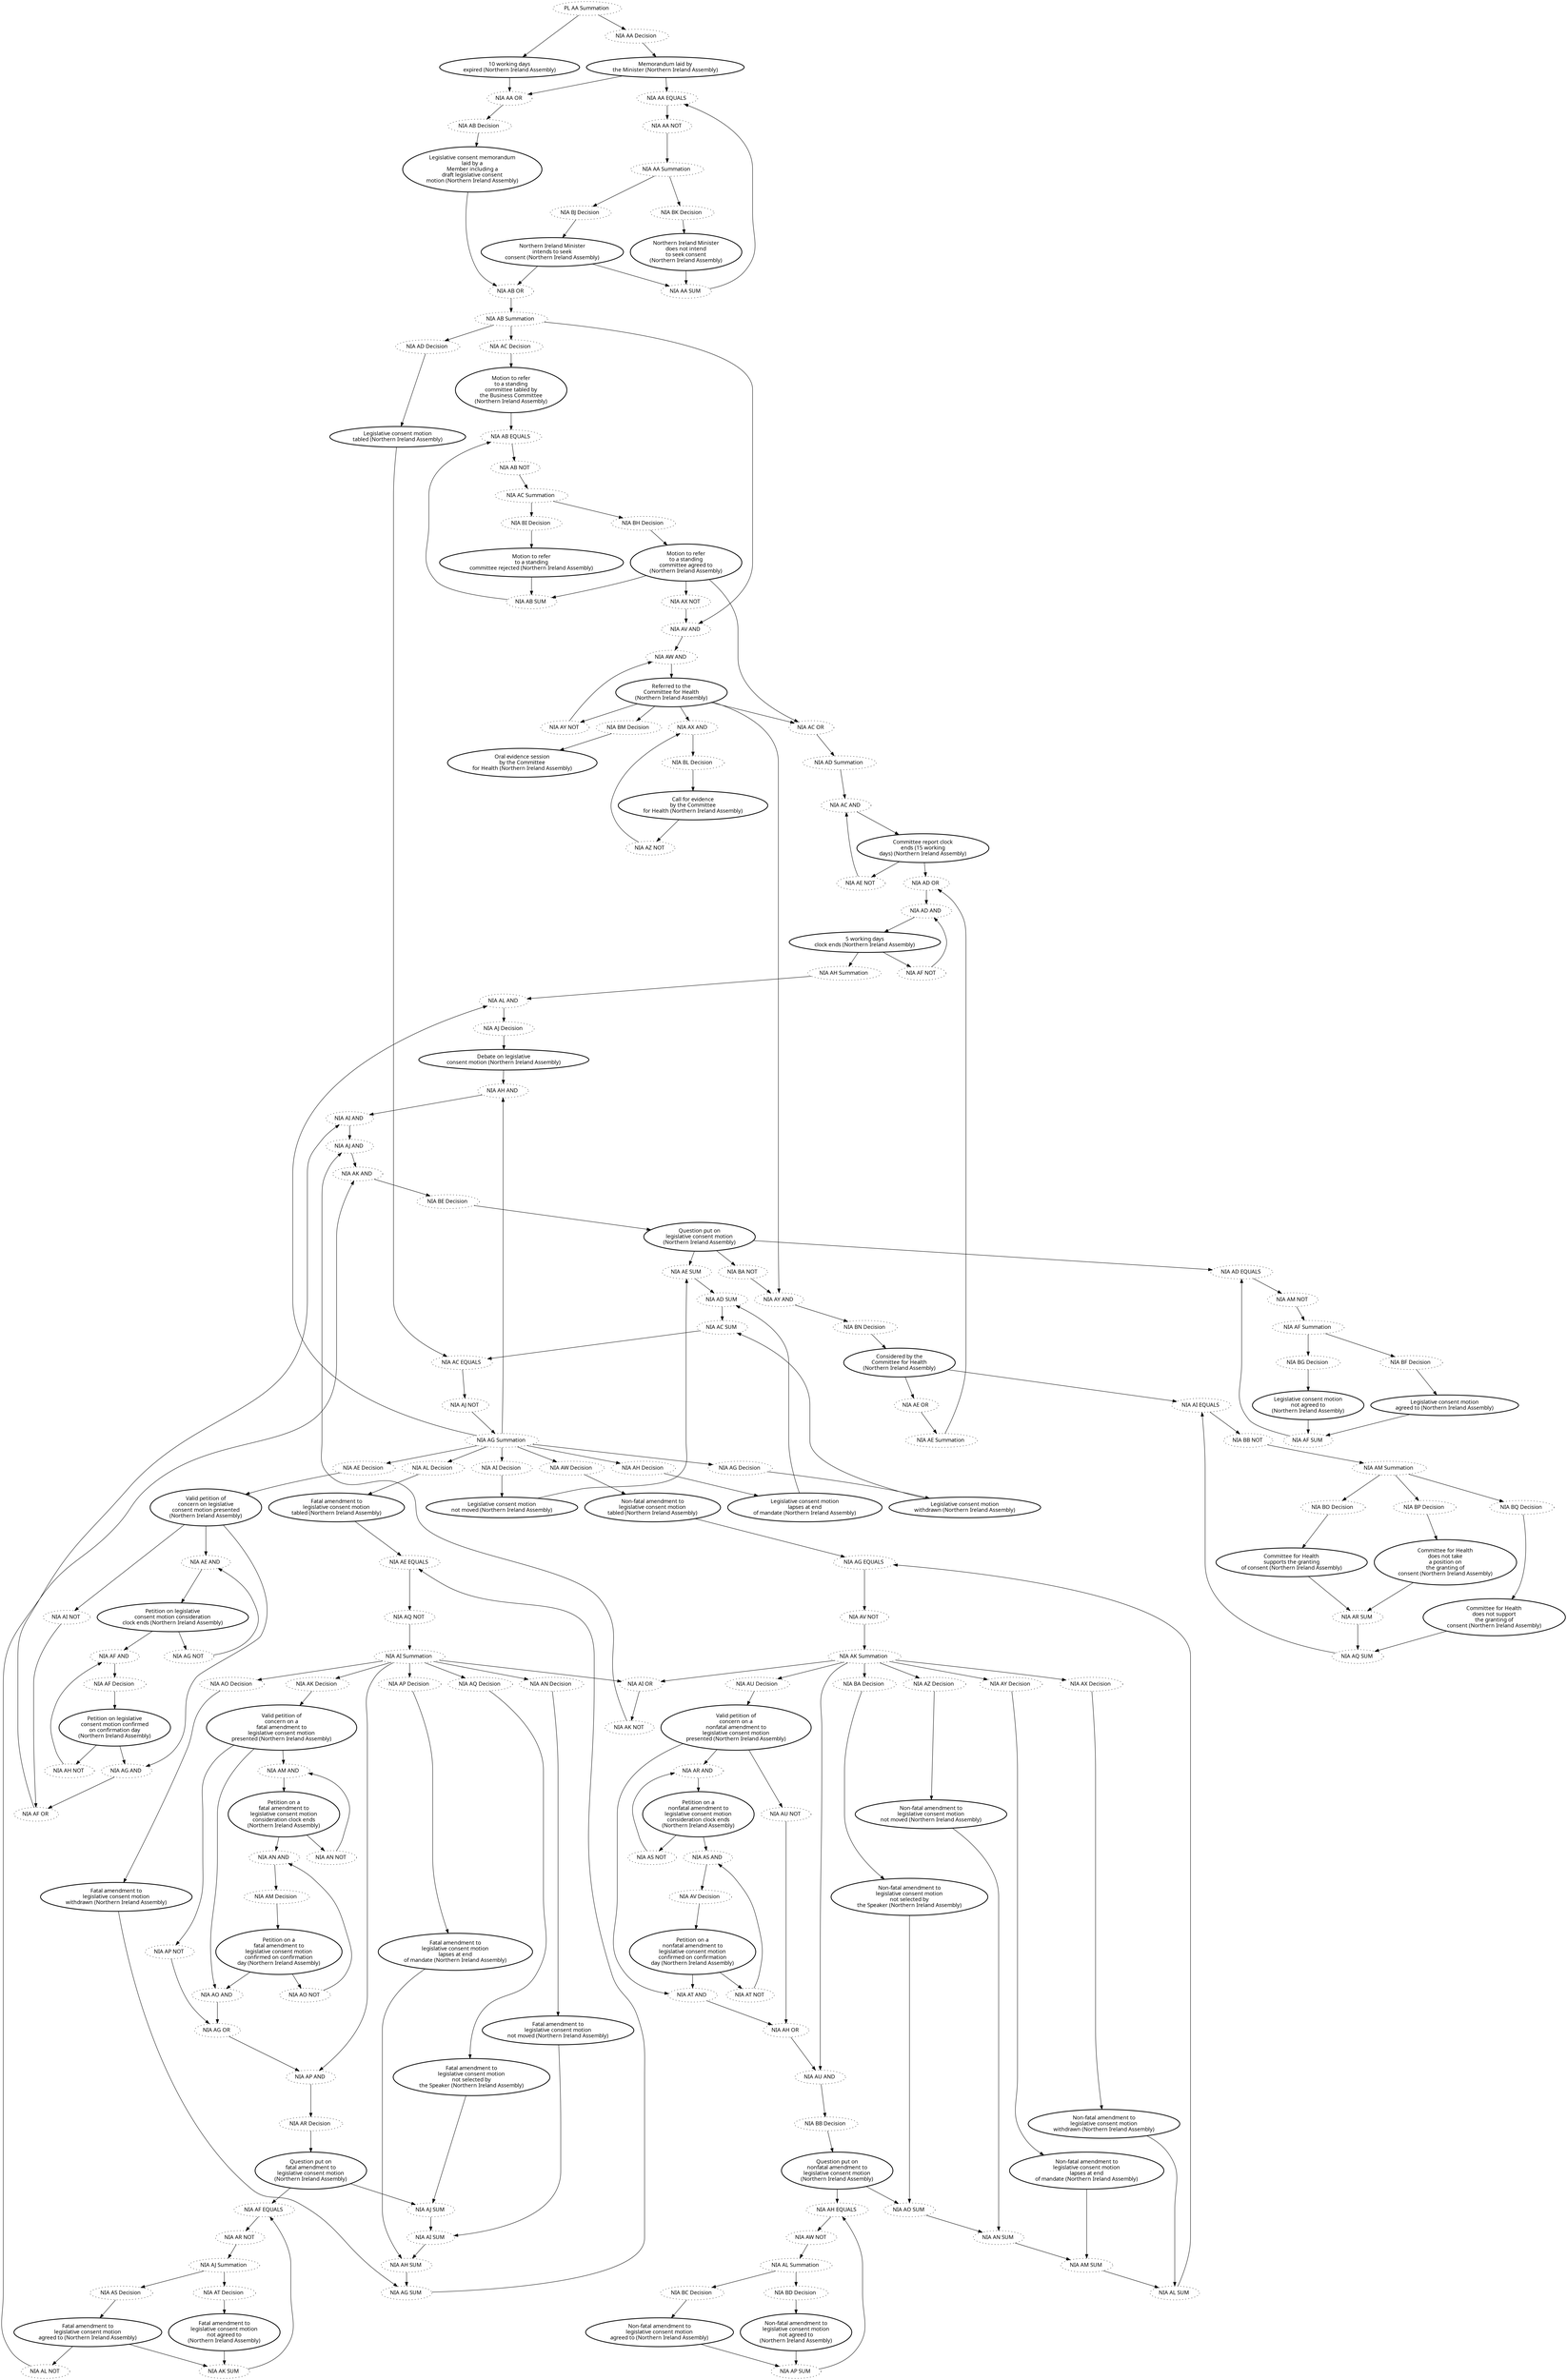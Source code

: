 digraph{graph[fontname="calibri"];node[fontname="calibri"];edge[fontname="calibri"];edge [style=solid, color=black];"1172"->"2605"[label=""];edge[style=solid, color=black];edge [style=solid, color=black];"1172"->"2726"[label=""];edge[style=solid, color=black];edge [style=solid, color=black];"2605"->"2670"[label=""];edge[style=solid, color=black];edge [style=solid, color=black];"2606"->"2670"[label=""];edge[style=solid, color=black];edge [style=solid, color=black];"2606"->"2718"[label=""];edge[style=solid, color=black];edge [style=solid, color=black];"2607"->"2671"[label=""];edge[style=solid, color=black];edge [style=solid, color=black];"2608"->"2702"[label=""];edge[style=solid, color=black];edge [style=solid, color=black];"2608"->"2671"[label=""];edge[style=solid, color=black];edge [style=solid, color=black];"2609"->"2702"[label=""];edge[style=solid, color=black];edge [style=solid, color=black];"2610"->"2719"[label=""];edge[style=solid, color=black];edge [style=solid, color=black];"2611"->"2703"[label=""];edge[style=solid, color=black];edge [style=solid, color=black];"2611"->"2672"[label=""];edge[style=solid, color=black];edge [style=solid, color=black];"2611"->"3861"[label=""];edge[style=solid, color=black];edge [style=solid, color=black];"2612"->"2703"[label=""];edge[style=solid, color=black];edge [style=solid, color=black];"2613"->"2672"[label=""];edge[style=solid, color=black];edge [style=solid, color=black];"2613"->"3862"[label=""];edge[style=solid, color=black];edge [style=solid, color=black];"2613"->"3868"[label=""];edge[style=solid, color=black];edge [style=solid, color=black];"2613"->"3856"[label=""];edge[style=solid, color=black];edge [style=solid, color=black];"2613"->"3869"[label=""];edge[style=solid, color=black];edge [style=solid, color=black];"2614"->"2683"[label=""];edge[style=solid, color=black];edge [style=solid, color=black];"2614"->"2673"[label=""];edge[style=solid, color=black];edge [style=solid, color=black];"2615"->"2684"[label=""];edge[style=solid, color=black];edge [style=solid, color=black];"2615"->"2766"[label=""];edge[style=solid, color=black];edge [style=solid, color=black];"2616"->"2720"[label=""];edge[style=solid, color=black];edge [style=solid, color=black];"2617"->"2653"[label=""];edge[style=solid, color=black];edge [style=solid, color=black];"2617"->"2655"[label=""];edge[style=solid, color=black];edge [style=solid, color=black];"2617"->"2687"[label=""];edge[style=solid, color=black];edge [style=solid, color=black];"2618"->"2654"[label=""];edge[style=solid, color=black];edge [style=solid, color=black];"2618"->"2685"[label=""];edge[style=solid, color=black];edge [style=solid, color=black];"2619"->"2686"[label=""];edge[style=solid, color=black];edge [style=solid, color=black];"2619"->"2655"[label=""];edge[style=solid, color=black];edge [style=solid, color=black];"2620"->"2704"[label=""];edge[style=solid, color=black];edge [style=solid, color=black];"2621"->"2705"[label=""];edge[style=solid, color=black];edge [style=solid, color=black];"2622"->"2706"[label=""];edge[style=solid, color=black];edge [style=solid, color=black];"2623"->"2706"[label=""];edge[style=solid, color=black];edge [style=solid, color=black];"2623"->"2721"[label=""];edge[style=solid, color=black];edge [style=solid, color=black];"2623"->"3864"[label=""];edge[style=solid, color=black];edge [style=solid, color=black];"2624"->"2707"[label=""];edge[style=solid, color=black];edge [style=solid, color=black];"2625"->"2707"[label=""];edge[style=solid, color=black];edge [style=solid, color=black];"2626"->"2656"[label=""];edge[style=solid, color=black];edge [style=solid, color=black];"2627"->"2661"[label=""];edge[style=solid, color=black];edge [style=solid, color=black];"2627"->"2663"[label=""];edge[style=solid, color=black];edge [style=solid, color=black];"2627"->"2694"[label=""];edge[style=solid, color=black];edge [style=solid, color=black];"2628"->"2692"[label=""];edge[style=solid, color=black];edge [style=solid, color=black];"2628"->"2662"[label=""];edge[style=solid, color=black];edge [style=solid, color=black];"2629"->"2693"[label=""];edge[style=solid, color=black];edge [style=solid, color=black];"2629"->"2663"[label=""];edge[style=solid, color=black];edge [style=solid, color=black];"2630"->"2723"[label=""];edge[style=solid, color=black];edge [style=solid, color=black];"2631"->"2708"[label=""];edge[style=solid, color=black];edge [style=solid, color=black];"2632"->"2709"[label=""];edge[style=solid, color=black];edge [style=solid, color=black];"2633"->"2710"[label=""];edge[style=solid, color=black];edge [style=solid, color=black];"2634"->"2711"[label=""];edge[style=solid, color=black];edge [style=solid, color=black];"2635"->"2711"[label=""];edge[style=solid, color=black];edge [style=solid, color=black];"2635"->"2722"[label=""];edge[style=solid, color=black];edge [style=solid, color=black];"2636"->"2690"[label=""];edge[style=solid, color=black];edge [style=solid, color=black];"2636"->"2712"[label=""];edge[style=solid, color=black];edge [style=solid, color=black];"2637"->"2712"[label=""];edge[style=solid, color=black];edge [style=solid, color=black];"2638"->"2666"[label=""];edge[style=solid, color=black];edge [style=solid, color=black];"2638"->"2668"[label=""];edge[style=solid, color=black];edge [style=solid, color=black];"2638"->"2699"[label=""];edge[style=solid, color=black];edge [style=solid, color=black];"2639"->"2697"[label=""];edge[style=solid, color=black];edge [style=solid, color=black];"2639"->"2667"[label=""];edge[style=solid, color=black];edge [style=solid, color=black];"2640"->"2698"[label=""];edge[style=solid, color=black];edge [style=solid, color=black];"2640"->"2668"[label=""];edge[style=solid, color=black];edge [style=solid, color=black];"2641"->"2724"[label=""];edge[style=solid, color=black];edge [style=solid, color=black];"2642"->"2713"[label=""];edge[style=solid, color=black];edge [style=solid, color=black];"2643"->"2714"[label=""];edge[style=solid, color=black];edge [style=solid, color=black];"2644"->"2715"[label=""];edge[style=solid, color=black];edge [style=solid, color=black];"2645"->"2716"[label=""];edge[style=solid, color=black];edge [style=solid, color=black];"2646"->"2716"[label=""];edge[style=solid, color=black];edge [style=solid, color=black];"2646"->"2725"[label=""];edge[style=solid, color=black];edge [style=solid, color=black];"2647"->"2717"[label=""];edge[style=solid, color=black];edge [style=solid, color=black];"2648"->"2717"[label=""];edge[style=solid, color=black];edge [style=solid, color=black];"2651"->"2614"[label=""];edge[style=solid, color=black];edge [style=solid, color=black];"2652"->"2615"[label=""];edge[style=solid, color=black];edge [style=solid, color=black];"2653"->"2618"[label=""];edge[style=solid, color=black];edge [style=solid, color=black];"2654"->"2731"[label=""];edge[style=solid, color=black];edge [style=solid, color=black];"2655"->"2675"[label=""];edge[style=solid, color=black];edge [style=solid, color=black];"2656"->"2657"[label=""];edge[style=solid, color=black];edge [style=solid, color=black];"2657"->"2658"[label=""];edge[style=solid, color=black];edge [style=solid, color=black];"2658"->"2659"[label=""];edge[style=solid, color=black];edge [style=solid, color=black];"2659"->"2756"[label=""];edge[style=solid, color=black];edge [style=solid, color=black];"2660"->"2735"[label=""];edge[style=solid, color=black];edge [style=solid, color=black];"2661"->"2628"[label=""];edge[style=solid, color=black];edge [style=solid, color=black];"2662"->"2738"[label=""];edge[style=solid, color=black];edge [style=solid, color=black];"2663"->"2676"[label=""];edge[style=solid, color=black];edge [style=solid, color=black];"2664"->"2743"[label=""];edge[style=solid, color=black];edge [style=solid, color=black];"2666"->"2639"[label=""];edge[style=solid, color=black];edge [style=solid, color=black];"2667"->"2747"[label=""];edge[style=solid, color=black];edge [style=solid, color=black];"2668"->"2677"[label=""];edge[style=solid, color=black];edge [style=solid, color=black];"2669"->"2753"[label=""];edge[style=solid, color=black];edge [style=solid, color=black];"2670"->"2727"[label=""];edge[style=solid, color=black];edge [style=solid, color=black];"2671"->"2760"[label=""];edge[style=solid, color=black];edge [style=solid, color=black];"2672"->"2762"[label=""];edge[style=solid, color=black];edge [style=solid, color=black];"2673"->"2652"[label=""];edge[style=solid, color=black];edge [style=solid, color=black];"2674"->"2763"[label=""];edge[style=solid, color=black];edge [style=solid, color=black];"2675"->"2657"[label=""];edge[style=solid, color=black];edge [style=solid, color=black];"2676"->"2664"[label=""];edge[style=solid, color=black];edge [style=solid, color=black];"2677"->"2669"[label=""];edge[style=solid, color=black];edge [style=solid, color=black];"2678"->"2689"[label=""];edge[style=solid, color=black];edge [style=solid, color=black];"2679"->"2759"[label=""];edge[style=solid, color=black];edge [style=solid, color=black];"2680"->"2761"[label=""];edge[style=solid, color=black];edge [style=solid, color=black];"2683"->"2651"[label=""];edge[style=solid, color=black];edge [style=solid, color=black];"2684"->"2652"[label=""];edge[style=solid, color=black];edge [style=solid, color=black];"2685"->"2653"[label=""];edge[style=solid, color=black];edge [style=solid, color=black];"2686"->"2654"[label=""];edge[style=solid, color=black];edge [style=solid, color=black];"2687"->"2675"[label=""];edge[style=solid, color=black];edge [style=solid, color=black];"2688"->"2765"[label=""];edge[style=solid, color=black];edge [style=solid, color=black];"2689"->"2658"[label=""];edge[style=solid, color=black];edge [style=solid, color=black];"2690"->"2659"[label=""];edge[style=solid, color=black];edge [style=solid, color=black];"2691"->"2764"[label=""];edge[style=solid, color=black];edge [style=solid, color=black];"2692"->"2661"[label=""];edge[style=solid, color=black];edge [style=solid, color=black];"2693"->"2662"[label=""];edge[style=solid, color=black];edge [style=solid, color=black];"2694"->"2676"[label=""];edge[style=solid, color=black];edge [style=solid, color=black];"2695"->"2767"[label=""];edge[style=solid, color=black];edge [style=solid, color=black];"2696"->"2768"[label=""];edge[style=solid, color=black];edge [style=solid, color=black];"2697"->"2666"[label=""];edge[style=solid, color=black];edge [style=solid, color=black];"2698"->"2667"[label=""];edge[style=solid, color=black];edge [style=solid, color=black];"2699"->"2677"[label=""];edge[style=solid, color=black];edge [style=solid, color=black];"2700"->"2769"[label=""];edge[style=solid, color=black];edge [style=solid, color=black];"2701"->"2775"[label=""];edge[style=solid, color=black];edge [style=solid, color=black];"2702"->"2718"[label=""];edge[style=solid, color=black];edge [style=solid, color=black];"2703"->"2719"[label=""];edge[style=solid, color=black];edge [style=solid, color=black];"2704"->"2720"[label=""];edge[style=solid, color=black];edge [style=solid, color=black];"2705"->"2704"[label=""];edge[style=solid, color=black];edge [style=solid, color=black];"2706"->"2705"[label=""];edge[style=solid, color=black];edge [style=solid, color=black];"2707"->"2721"[label=""];edge[style=solid, color=black];edge [style=solid, color=black];"2708"->"2723"[label=""];edge[style=solid, color=black];edge [style=solid, color=black];"2709"->"2708"[label=""];edge[style=solid, color=black];edge [style=solid, color=black];"2710"->"2709"[label=""];edge[style=solid, color=black];edge [style=solid, color=black];"2711"->"2710"[label=""];edge[style=solid, color=black];edge [style=solid, color=black];"2712"->"2722"[label=""];edge[style=solid, color=black];edge [style=solid, color=black];"2713"->"2724"[label=""];edge[style=solid, color=black];edge [style=solid, color=black];"2714"->"2713"[label=""];edge[style=solid, color=black];edge [style=solid, color=black];"2715"->"2714"[label=""];edge[style=solid, color=black];edge [style=solid, color=black];"2716"->"2715"[label=""];edge[style=solid, color=black];edge [style=solid, color=black];"2717"->"2725"[label=""];edge[style=solid, color=black];edge [style=solid, color=black];"2718"->"2679"[label=""];edge[style=solid, color=black];edge [style=solid, color=black];"2719"->"2680"[label=""];edge[style=solid, color=black];edge [style=solid, color=black];"2720"->"2688"[label=""];edge[style=solid, color=black];edge [style=solid, color=black];"2721"->"2691"[label=""];edge[style=solid, color=black];edge [style=solid, color=black];"2722"->"2696"[label=""];edge[style=solid, color=black];edge [style=solid, color=black];"2723"->"2695"[label=""];edge[style=solid, color=black];edge [style=solid, color=black];"2724"->"2700"[label=""];edge[style=solid, color=black];edge [style=solid, color=black];"2725"->"2701"[label=""];edge[style=solid, color=black];edge [style=solid, color=black];"2726"->"2606"[label=""];edge[style=solid, color=black];edge [style=solid, color=black];"2727"->"2607"[label=""];edge[style=solid, color=black];edge [style=solid, color=black];"2728"->"2610"[label=""];edge[style=solid, color=black];edge [style=solid, color=black];"2729"->"2616"[label=""];edge[style=solid, color=black];edge [style=solid, color=black];"2730"->"2617"[label=""];edge[style=solid, color=black];edge [style=solid, color=black];"2731"->"2619"[label=""];edge[style=solid, color=black];edge [style=solid, color=black];"2732"->"2620"[label=""];edge[style=solid, color=black];edge [style=solid, color=black];"2733"->"2621"[label=""];edge[style=solid, color=black];edge [style=solid, color=black];"2734"->"2622"[label=""];edge[style=solid, color=black];edge [style=solid, color=black];"2735"->"2626"[label=""];edge[style=solid, color=black];edge [style=solid, color=black];"2736"->"2627"[label=""];edge[style=solid, color=black];edge [style=solid, color=black];"2737"->"2630"[label=""];edge[style=solid, color=black];edge [style=solid, color=black];"2738"->"2629"[label=""];edge[style=solid, color=black];edge [style=solid, color=black];"2739"->"2633"[label=""];edge[style=solid, color=black];edge [style=solid, color=black];"2740"->"2631"[label=""];edge[style=solid, color=black];edge [style=solid, color=black];"2741"->"2632"[label=""];edge[style=solid, color=black];edge [style=solid, color=black];"2742"->"2634"[label=""];edge[style=solid, color=black];edge [style=solid, color=black];"2743"->"2635"[label=""];edge[style=solid, color=black];edge [style=solid, color=black];"2744"->"2636"[label=""];edge[style=solid, color=black];edge [style=solid, color=black];"2745"->"2637"[label=""];edge[style=solid, color=black];edge [style=solid, color=black];"2746"->"2638"[label=""];edge[style=solid, color=black];edge [style=solid, color=black];"2747"->"2640"[label=""];edge[style=solid, color=black];edge [style=solid, color=black];"2748"->"2641"[label=""];edge[style=solid, color=black];edge [style=solid, color=black];"2749"->"2642"[label=""];edge[style=solid, color=black];edge [style=solid, color=black];"2750"->"2643"[label=""];edge[style=solid, color=black];edge [style=solid, color=black];"2751"->"2644"[label=""];edge[style=solid, color=black];edge [style=solid, color=black];"2752"->"2645"[label=""];edge[style=solid, color=black];edge [style=solid, color=black];"2753"->"2646"[label=""];edge[style=solid, color=black];edge [style=solid, color=black];"2754"->"2647"[label=""];edge[style=solid, color=black];edge [style=solid, color=black];"2755"->"2648"[label=""];edge[style=solid, color=black];edge [style=solid, color=black];"2756"->"2623"[label=""];edge[style=solid, color=black];edge [style=solid, color=black];"2757"->"2624"[label=""];edge[style=solid, color=black];edge [style=solid, color=black];"2758"->"2625"[label=""];edge[style=solid, color=black];edge [style=solid, color=black];"2759"->"2773"[label=""];edge[style=solid, color=black];edge [style=solid, color=black];"2759"->"2774"[label=""];edge[style=solid, color=black];edge [style=solid, color=black];"2760"->"2728"[label=""];edge[style=solid, color=black];edge [style=solid, color=black];"2760"->"2729"[label=""];edge[style=solid, color=black];edge [style=solid, color=black];"2760"->"3866"[label=""];edge[style=solid, color=black];edge [style=solid, color=black];"2761"->"2771"[label=""];edge[style=solid, color=black];edge [style=solid, color=black];"2761"->"2772"[label=""];edge[style=solid, color=black];edge [style=solid, color=black];"2762"->"2651"[label=""];edge[style=solid, color=black];edge [style=solid, color=black];"2763"->"2673"[label=""];edge[style=solid, color=black];edge [style=solid, color=black];"2764"->"2757"[label=""];edge[style=solid, color=black];edge [style=solid, color=black];"2764"->"2758"[label=""];edge[style=solid, color=black];edge [style=solid, color=black];"2765"->"2730"[label=""];edge[style=solid, color=black];edge [style=solid, color=black];"2765"->"2732"[label=""];edge[style=solid, color=black];edge [style=solid, color=black];"2765"->"2733"[label=""];edge[style=solid, color=black];edge [style=solid, color=black];"2765"->"2734"[label=""];edge[style=solid, color=black];edge [style=solid, color=black];"2765"->"2656"[label=""];edge[style=solid, color=black];edge [style=solid, color=black];"2765"->"2660"[label=""];edge[style=solid, color=black];edge [style=solid, color=black];"2765"->"2737"[label=""];edge[style=solid, color=black];edge [style=solid, color=black];"2765"->"2748"[label=""];edge[style=solid, color=black];edge [style=solid, color=black];"2766"->"2660"[label=""];edge[style=solid, color=black];edge [style=solid, color=black];"2767"->"2678"[label=""];edge[style=solid, color=black];edge [style=solid, color=black];"2767"->"2736"[label=""];edge[style=solid, color=black];edge [style=solid, color=black];"2767"->"2739"[label=""];edge[style=solid, color=black];edge [style=solid, color=black];"2767"->"2740"[label=""];edge[style=solid, color=black];edge [style=solid, color=black];"2767"->"2741"[label=""];edge[style=solid, color=black];edge [style=solid, color=black];"2767"->"2742"[label=""];edge[style=solid, color=black];edge [style=solid, color=black];"2767"->"2664"[label=""];edge[style=solid, color=black];edge [style=solid, color=black];"2768"->"2745"[label=""];edge[style=solid, color=black];edge [style=solid, color=black];"2768"->"2744"[label=""];edge[style=solid, color=black];edge [style=solid, color=black];"2769"->"2678"[label=""];edge[style=solid, color=black];edge [style=solid, color=black];"2769"->"2746"[label=""];edge[style=solid, color=black];edge [style=solid, color=black];"2769"->"2752"[label=""];edge[style=solid, color=black];edge [style=solid, color=black];"2769"->"2749"[label=""];edge[style=solid, color=black];edge [style=solid, color=black];"2769"->"2750"[label=""];edge[style=solid, color=black];edge [style=solid, color=black];"2769"->"2751"[label=""];edge[style=solid, color=black];edge [style=solid, color=black];"2769"->"2669"[label=""];edge[style=solid, color=black];edge [style=solid, color=black];"2771"->"2611"[label=""];edge[style=solid, color=black];edge [style=solid, color=black];"2772"->"2612"[label=""];edge[style=solid, color=black];edge [style=solid, color=black];"2773"->"2608"[label=""];edge[style=solid, color=black];edge [style=solid, color=black];"2774"->"2609"[label=""];edge[style=solid, color=black];edge [style=solid, color=black];"2775"->"2754"[label=""];edge[style=solid, color=black];edge [style=solid, color=black];"2775"->"2755"[label=""];edge[style=solid, color=black];edge [style=solid, color=black];"3849"->"3863"[label=""];edge[style=solid, color=black];edge [style=solid, color=black];"3851"->"2674"[label=""];edge[style=solid, color=black];edge [style=solid, color=black];"3851"->"3872"[label=""];edge[style=solid, color=black];edge [style=solid, color=black];"3852"->"3871"[label=""];edge[style=solid, color=black];edge [style=solid, color=black];"3853"->"3871"[label=""];edge[style=solid, color=black];edge [style=solid, color=black];"3854"->"3870"[label=""];edge[style=solid, color=black];edge [style=solid, color=black];"3855"->"3849"[label=""];edge[style=solid, color=black];edge [style=solid, color=black];"3856"->"3850"[label=""];edge[style=solid, color=black];edge [style=solid, color=black];"3857"->"3851"[label=""];edge[style=solid, color=black];edge [style=solid, color=black];"3858"->"3852"[label=""];edge[style=solid, color=black];edge [style=solid, color=black];"3859"->"3853"[label=""];edge[style=solid, color=black];edge [style=solid, color=black];"3860"->"3854"[label=""];edge[style=solid, color=black];edge [style=solid, color=black];"3861"->"3866"[label=""];edge[style=solid, color=black];edge [style=solid, color=black];"3862"->"3867"[label=""];edge[style=solid, color=black];edge [style=solid, color=black];"3863"->"3868"[label=""];edge[style=solid, color=black];edge [style=solid, color=black];"3864"->"3869"[label=""];edge[style=solid, color=black];edge [style=solid, color=black];"3865"->"3873"[label=""];edge[style=solid, color=black];edge [style=solid, color=black];"3866"->"3867"[label=""];edge[style=solid, color=black];edge [style=solid, color=black];"3867"->"2613"[label=""];edge[style=solid, color=black];edge [style=solid, color=black];"3868"->"3855"[label=""];edge[style=solid, color=black];edge [style=solid, color=black];"3869"->"3857"[label=""];edge[style=solid, color=black];edge [style=solid, color=black];"3870"->"3872"[label=""];edge[style=solid, color=black];edge [style=solid, color=black];"3871"->"3870"[label=""];edge[style=solid, color=black];edge [style=solid, color=black];"3872"->"3865"[label=""];edge[style=solid, color=black];edge [style=solid, color=black];"3873"->"3858"[label=""];edge[style=solid, color=black];edge [style=solid, color=black];"3873"->"3859"[label=""];edge[style=solid, color=black];edge [style=solid, color=black];"3873"->"3860"[label=""];edge[style=solid, color=black];"1172" [label="PL AA Summation ", style=dotted];"2605" [label="10 working days\nexpired (Northern Ireland Assembly)", style=bold];"2606" [label="Memorandum laid by\nthe Minister (Northern Ireland Assembly)", style=bold];"2607" [label="Legislative consent memorandum\nlaid by a\nMember including a\ndraft legislative consent\nmotion (Northern Ireland Assembly)", style=bold];"2608" [label="Northern Ireland Minister\nintends to seek\nconsent (Northern Ireland Assembly)", style=bold];"2609" [label="Northern Ireland Minister\ndoes not intend\nto seek consent\n(Northern Ireland Assembly)", style=bold];"2610" [label="Motion to refer\nto a standing\ncommittee tabled by\nthe Business Committee\n(Northern Ireland Assembly)", style=bold];"2611" [label="Motion to refer\nto a standing\ncommittee agreed to\n(Northern Ireland Assembly)", style=bold];"2612" [label="Motion to refer\nto a standing\ncommittee rejected (Northern Ireland Assembly)", style=bold];"2613" [label="Referred to the\nCommittee for Health\n(Northern Ireland Assembly)", style=bold];"2614" [label="Committee report clock\nends (15 working\ndays) (Northern Ireland Assembly)", style=bold];"2615" [label="5 working days\nclock ends (Northern Ireland Assembly)", style=bold];"2616" [label="Legislative consent motion\ntabled (Northern Ireland Assembly)", style=bold];"2617" [label="Valid petition of\nconcern on legislative\nconsent motion presented\n(Northern Ireland Assembly)", style=bold];"2618" [label="Petition on legislative\nconsent motion consideration\nclock ends (Northern Ireland Assembly)", style=bold];"2619" [label="Petition on legislative\nconsent motion confirmed\non confirmation day\n(Northern Ireland Assembly)", style=bold];"2620" [label="Legislative consent motion\nwithdrawn (Northern Ireland Assembly)", style=bold];"2621" [label="Legislative consent motion\nlapses at end\nof mandate (Northern Ireland Assembly)", style=bold];"2622" [label="Legislative consent motion\nnot moved (Northern Ireland Assembly)", style=bold];"2623" [label="Question put on\nlegislative consent motion\n(Northern Ireland Assembly)", style=bold];"2624" [label="Legislative consent motion\nagreed to (Northern Ireland Assembly)", style=bold];"2625" [label="Legislative consent motion\nnot agreed to\n(Northern Ireland Assembly)", style=bold];"2626" [label="Debate on legislative\nconsent motion (Northern Ireland Assembly)", style=bold];"2627" [label="Valid petition of\nconcern on a\nfatal amendment to\nlegislative consent motion\npresented (Northern Ireland Assembly)", style=bold];"2628" [label="Petition on a\nfatal amendment to\nlegislative consent motion\nconsideration clock ends\n(Northern Ireland Assembly)", style=bold];"2629" [label="Petition on a\nfatal amendment to\nlegislative consent motion\nconfirmed on confirmation\nday (Northern Ireland Assembly)", style=bold];"2630" [label="Fatal amendment to\nlegislative consent motion\ntabled (Northern Ireland Assembly)", style=bold];"2631" [label="Fatal amendment to\nlegislative consent motion\nwithdrawn (Northern Ireland Assembly)", style=bold];"2632" [label="Fatal amendment to\nlegislative consent motion\nlapses at end\nof mandate (Northern Ireland Assembly)", style=bold];"2633" [label="Fatal amendment to\nlegislative consent motion\nnot moved (Northern Ireland Assembly)", style=bold];"2634" [label="Fatal amendment to\nlegislative consent motion\nnot selected by\nthe Speaker (Northern Ireland Assembly)", style=bold];"2635" [label="Question put on\nfatal amendment to\nlegislative consent motion\n(Northern Ireland Assembly)", style=bold];"2636" [label="Fatal amendment to\nlegislative consent motion\nagreed to (Northern Ireland Assembly)", style=bold];"2637" [label="Fatal amendment to\nlegislative consent motion\nnot agreed to\n(Northern Ireland Assembly)", style=bold];"2638" [label="Valid petition of\nconcern on a\nnonfatal amendment to\nlegislative consent motion\npresented (Northern Ireland Assembly)", style=bold];"2639" [label="Petition on a\nnonfatal amendment to\nlegislative consent motion\nconsideration clock ends\n(Northern Ireland Assembly)", style=bold];"2640" [label="Petition on a\nnonfatal amendment to\nlegislative consent motion\nconfirmed on confirmation\nday (Northern Ireland Assembly)", style=bold];"2641" [label="Non-fatal amendment to\nlegislative consent motion\ntabled (Northern Ireland Assembly)", style=bold];"2642" [label="Non-fatal amendment to\nlegislative consent motion\nwithdrawn (Northern Ireland Assembly)", style=bold];"2643" [label="Non-fatal amendment to\nlegislative consent motion\nlapses at end\nof mandate (Northern Ireland Assembly)", style=bold];"2644" [label="Non-fatal amendment to\nlegislative consent motion\nnot moved (Northern Ireland Assembly)", style=bold];"2645" [label="Non-fatal amendment to\nlegislative consent motion\nnot selected by\nthe Speaker (Northern Ireland Assembly)", style=bold];"2646" [label="Question put on\nnonfatal amendment to\nlegislative consent motion\n(Northern Ireland Assembly)", style=bold];"2647" [label="Non-fatal amendment to\nlegislative consent motion\nagreed to (Northern Ireland Assembly)", style=bold];"2648" [label="Non-fatal amendment to\nlegislative consent motion\nnot agreed to\n(Northern Ireland Assembly)", style=bold];"2651" [label="NIA AC AND ", style=dotted];"2652" [label="NIA AD AND ", style=dotted];"2653" [label="NIA AE AND ", style=dotted];"2654" [label="NIA AF AND ", style=dotted];"2655" [label="NIA AG AND ", style=dotted];"2656" [label="NIA AH AND ", style=dotted];"2657" [label="NIA AI AND ", style=dotted];"2658" [label="NIA AJ AND ", style=dotted];"2659" [label="NIA AK AND ", style=dotted];"2660" [label="NIA AL AND ", style=dotted];"2661" [label="NIA AM AND ", style=dotted];"2662" [label="NIA AN AND ", style=dotted];"2663" [label="NIA AO AND ", style=dotted];"2664" [label="NIA AP AND ", style=dotted];"2666" [label="NIA AR AND ", style=dotted];"2667" [label="NIA AS AND ", style=dotted];"2668" [label="NIA AT AND ", style=dotted];"2669" [label="NIA AU AND ", style=dotted];"2670" [label="NIA AA OR ", style=dotted];"2671" [label="NIA AB OR ", style=dotted];"2672" [label="NIA AC OR ", style=dotted];"2673" [label="NIA AD OR ", style=dotted];"2674" [label="NIA AE OR ", style=dotted];"2675" [label="NIA AF OR ", style=dotted];"2676" [label="NIA AG OR ", style=dotted];"2677" [label="NIA AH OR ", style=dotted];"2678" [label="NIA AI OR ", style=dotted];"2679" [label="NIA AA NOT ", style=dotted];"2680" [label="NIA AB NOT ", style=dotted];"2683" [label="NIA AE NOT ", style=dotted];"2684" [label="NIA AF NOT ", style=dotted];"2685" [label="NIA AG NOT ", style=dotted];"2686" [label="NIA AH NOT ", style=dotted];"2687" [label="NIA AI NOT ", style=dotted];"2688" [label="NIA AJ NOT ", style=dotted];"2689" [label="NIA AK NOT ", style=dotted];"2690" [label="NIA AL NOT ", style=dotted];"2691" [label="NIA AM NOT ", style=dotted];"2692" [label="NIA AN NOT ", style=dotted];"2693" [label="NIA AO NOT ", style=dotted];"2694" [label="NIA AP NOT ", style=dotted];"2695" [label="NIA AQ NOT ", style=dotted];"2696" [label="NIA AR NOT ", style=dotted];"2697" [label="NIA AS NOT ", style=dotted];"2698" [label="NIA AT NOT ", style=dotted];"2699" [label="NIA AU NOT ", style=dotted];"2700" [label="NIA AV NOT ", style=dotted];"2701" [label="NIA AW NOT ", style=dotted];"2702" [label="NIA AA SUM ", style=dotted];"2703" [label="NIA AB SUM ", style=dotted];"2704" [label="NIA AC SUM ", style=dotted];"2705" [label="NIA AD SUM ", style=dotted];"2706" [label="NIA AE SUM ", style=dotted];"2707" [label="NIA AF SUM ", style=dotted];"2708" [label="NIA AG SUM ", style=dotted];"2709" [label="NIA AH SUM ", style=dotted];"2710" [label="NIA AI SUM ", style=dotted];"2711" [label="NIA AJ SUM ", style=dotted];"2712" [label="NIA AK SUM ", style=dotted];"2713" [label="NIA AL SUM ", style=dotted];"2714" [label="NIA AM SUM ", style=dotted];"2715" [label="NIA AN SUM ", style=dotted];"2716" [label="NIA AO SUM ", style=dotted];"2717" [label="NIA AP SUM ", style=dotted];"2718" [label="NIA AA EQUALS ", style=dotted];"2719" [label="NIA AB EQUALS ", style=dotted];"2720" [label="NIA AC EQUALS ", style=dotted];"2721" [label="NIA AD EQUALS ", style=dotted];"2722" [label="NIA AF EQUALS ", style=dotted];"2723" [label="NIA AE EQUALS ", style=dotted];"2724" [label="NIA AG EQUALS ", style=dotted];"2725" [label="NIA AH EQUALS ", style=dotted];"2726" [label="NIA AA Decision ", style=dotted];"2727" [label="NIA AB Decision ", style=dotted];"2728" [label="NIA AC Decision ", style=dotted];"2729" [label="NIA AD Decision ", style=dotted];"2730" [label="NIA AE Decision ", style=dotted];"2731" [label="NIA AF Decision ", style=dotted];"2732" [label="NIA AG Decision ", style=dotted];"2733" [label="NIA AH Decision ", style=dotted];"2734" [label="NIA AI Decision ", style=dotted];"2735" [label="NIA AJ Decision ", style=dotted];"2736" [label="NIA AK Decision ", style=dotted];"2737" [label="NIA AL Decision ", style=dotted];"2738" [label="NIA AM Decision ", style=dotted];"2739" [label="NIA AN Decision ", style=dotted];"2740" [label="NIA AO Decision ", style=dotted];"2741" [label="NIA AP Decision ", style=dotted];"2742" [label="NIA AQ Decision ", style=dotted];"2743" [label="NIA AR Decision ", style=dotted];"2744" [label="NIA AS Decision ", style=dotted];"2745" [label="NIA AT Decision ", style=dotted];"2746" [label="NIA AU Decision ", style=dotted];"2747" [label="NIA AV Decision ", style=dotted];"2748" [label="NIA AW Decision ", style=dotted];"2749" [label="NIA AX Decision ", style=dotted];"2750" [label="NIA AY Decision ", style=dotted];"2751" [label="NIA AZ Decision ", style=dotted];"2752" [label="NIA BA Decision ", style=dotted];"2753" [label="NIA BB Decision ", style=dotted];"2754" [label="NIA BC Decision ", style=dotted];"2755" [label="NIA BD Decision ", style=dotted];"2756" [label="NIA BE Decision ", style=dotted];"2757" [label="NIA BF Decision ", style=dotted];"2758" [label="NIA BG Decision ", style=dotted];"2759" [label="NIA AA Summation ", style=dotted];"2760" [label="NIA AB Summation ", style=dotted];"2761" [label="NIA AC Summation ", style=dotted];"2762" [label="NIA AD Summation ", style=dotted];"2763" [label="NIA AE Summation ", style=dotted];"2764" [label="NIA AF Summation ", style=dotted];"2765" [label="NIA AG Summation ", style=dotted];"2766" [label="NIA AH Summation ", style=dotted];"2767" [label="NIA AI Summation ", style=dotted];"2768" [label="NIA AJ Summation ", style=dotted];"2769" [label="NIA AK Summation ", style=dotted];"2771" [label="NIA BH Decision ", style=dotted];"2772" [label="NIA BI Decision ", style=dotted];"2773" [label="NIA BJ Decision ", style=dotted];"2774" [label="NIA BK Decision ", style=dotted];"2775" [label="NIA AL Summation ", style=dotted];"3849" [label="Call for evidence\nby the Committee\nfor Health (Northern Ireland Assembly)", style=bold];"3851" [label="Considered by the\nCommittee for Health\n(Northern Ireland Assembly)", style=bold];"3852" [label="Committee for Health\nsupports the granting\nof consent (Northern Ireland Assembly)", style=bold];"3853" [label="Committee for Health\ndoes not take\na position on\nthe granting of\nconsent (Northern Ireland Assembly)", style=bold];"3854" [label="Committee for Health\ndoes not support\nthe granting of\nconsent (Northern Ireland Assembly)", style=bold];"3855" [label="NIA BL Decision ", style=dotted];"3856" [label="NIA BM Decision ", style=dotted];"3857" [label="NIA BN Decision ", style=dotted];"3858" [label="NIA BO Decision ", style=dotted];"3859" [label="NIA BP Decision ", style=dotted];"3860" [label="NIA BQ Decision ", style=dotted];"3861" [label="NIA AX NOT ", style=dotted];"3862" [label="NIA AY NOT ", style=dotted];"3863" [label="NIA AZ NOT ", style=dotted];"3864" [label="NIA BA NOT ", style=dotted];"3865" [label="NIA BB NOT ", style=dotted];"3866" [label="NIA AV AND ", style=dotted];"3867" [label="NIA AW AND ", style=dotted];"3868" [label="NIA AX AND ", style=dotted];"3869" [label="NIA AY AND ", style=dotted];"3870" [label="NIA AQ SUM ", style=dotted];"3871" [label="NIA AR SUM ", style=dotted];"3872" [label="NIA AI EQUALS ", style=dotted];"3873" [label="NIA AM Summation ", style=dotted];"3850" [label="Oral evidence session\nby the Committee\nfor Health (Northern Ireland Assembly)", style=bold];}
